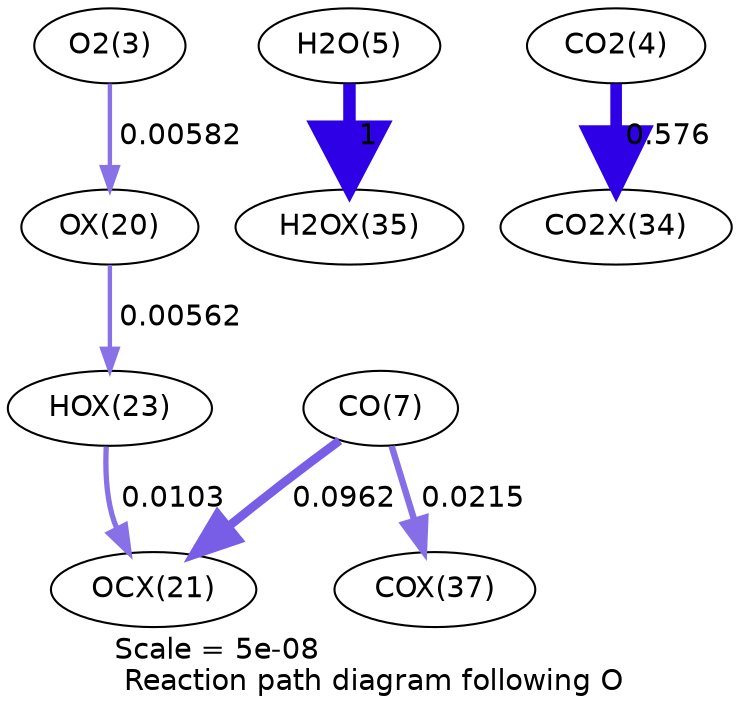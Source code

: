 digraph reaction_paths {
center=1;
s5 -> s23[fontname="Helvetica", penwidth=2.11, arrowsize=1.06, color="0.7, 0.506, 0.9"
, label=" 0.00582"];
s23 -> s26[fontname="Helvetica", penwidth=2.09, arrowsize=1.04, color="0.7, 0.506, 0.9"
, label=" 0.00562"];
s26 -> s24[fontname="Helvetica", penwidth=2.54, arrowsize=1.27, color="0.7, 0.51, 0.9"
, label=" 0.0103"];
s7 -> s33[fontname="Helvetica", penwidth=6, arrowsize=3, color="0.7, 1.5, 0.9"
, label=" 1"];
s9 -> s24[fontname="Helvetica", penwidth=4.23, arrowsize=2.12, color="0.7, 0.596, 0.9"
, label=" 0.0962"];
s9 -> s35[fontname="Helvetica", penwidth=3.1, arrowsize=1.55, color="0.7, 0.521, 0.9"
, label=" 0.0215"];
s6 -> s32[fontname="Helvetica", penwidth=5.58, arrowsize=2.79, color="0.7, 1.08, 0.9"
, label=" 0.576"];
s5 [ fontname="Helvetica", label="O2(3)"];
s6 [ fontname="Helvetica", label="CO2(4)"];
s7 [ fontname="Helvetica", label="H2O(5)"];
s9 [ fontname="Helvetica", label="CO(7)"];
s23 [ fontname="Helvetica", label="OX(20)"];
s24 [ fontname="Helvetica", label="OCX(21)"];
s26 [ fontname="Helvetica", label="HOX(23)"];
s32 [ fontname="Helvetica", label="CO2X(34)"];
s33 [ fontname="Helvetica", label="H2OX(35)"];
s35 [ fontname="Helvetica", label="COX(37)"];
 label = "Scale = 5e-08\l Reaction path diagram following O";
 fontname = "Helvetica";
}
